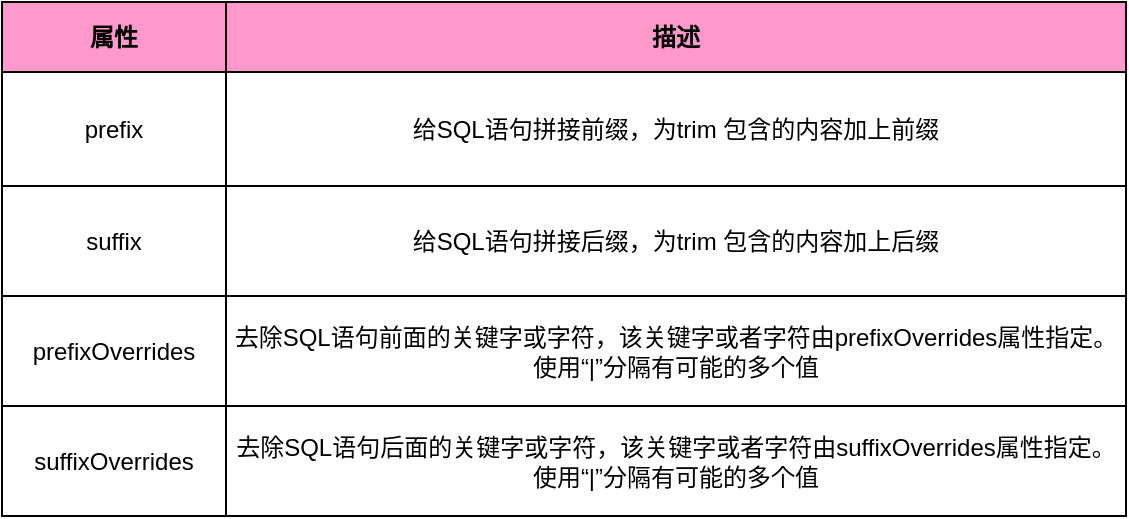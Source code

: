 <mxfile version="21.7.5" type="github">
  <diagram name="动态 trim" id="8cU1o1lWuMe0GgKudyYO">
    <mxGraphModel dx="619" dy="328" grid="0" gridSize="10" guides="1" tooltips="1" connect="1" arrows="1" fold="1" page="1" pageScale="1" pageWidth="1920" pageHeight="1200" math="0" shadow="0">
      <root>
        <mxCell id="0" />
        <mxCell id="1" parent="0" />
        <mxCell id="8uMtiOe3ULMGi9ouoPBf-1" value="" style="childLayout=tableLayout;recursiveResize=0;shadow=0;fillColor=none;" vertex="1" parent="1">
          <mxGeometry x="180" y="94" width="562" height="257" as="geometry" />
        </mxCell>
        <mxCell id="8uMtiOe3ULMGi9ouoPBf-2" value="" style="shape=tableRow;horizontal=0;startSize=0;swimlaneHead=0;swimlaneBody=0;top=0;left=0;bottom=0;right=0;dropTarget=0;collapsible=0;recursiveResize=0;expand=0;fontStyle=0;fillColor=none;strokeColor=inherit;" vertex="1" parent="8uMtiOe3ULMGi9ouoPBf-1">
          <mxGeometry width="562" height="35" as="geometry" />
        </mxCell>
        <mxCell id="8uMtiOe3ULMGi9ouoPBf-3" value="属性" style="connectable=0;recursiveResize=0;strokeColor=inherit;fillColor=#FF99CC;align=center;whiteSpace=wrap;html=1;fontStyle=1" vertex="1" parent="8uMtiOe3ULMGi9ouoPBf-2">
          <mxGeometry width="112" height="35" as="geometry">
            <mxRectangle width="112" height="35" as="alternateBounds" />
          </mxGeometry>
        </mxCell>
        <mxCell id="8uMtiOe3ULMGi9ouoPBf-4" value="描述" style="connectable=0;recursiveResize=0;strokeColor=inherit;fillColor=#FF99CC;align=center;whiteSpace=wrap;html=1;fontStyle=1" vertex="1" parent="8uMtiOe3ULMGi9ouoPBf-2">
          <mxGeometry x="112" width="450" height="35" as="geometry">
            <mxRectangle width="450" height="35" as="alternateBounds" />
          </mxGeometry>
        </mxCell>
        <mxCell id="8uMtiOe3ULMGi9ouoPBf-10" style="shape=tableRow;horizontal=0;startSize=0;swimlaneHead=0;swimlaneBody=0;top=0;left=0;bottom=0;right=0;dropTarget=0;collapsible=0;recursiveResize=0;expand=0;fontStyle=0;fillColor=none;strokeColor=inherit;" vertex="1" parent="8uMtiOe3ULMGi9ouoPBf-1">
          <mxGeometry y="35" width="562" height="57" as="geometry" />
        </mxCell>
        <mxCell id="8uMtiOe3ULMGi9ouoPBf-11" value="prefix" style="connectable=0;recursiveResize=0;strokeColor=inherit;fillColor=none;align=center;whiteSpace=wrap;html=1;" vertex="1" parent="8uMtiOe3ULMGi9ouoPBf-10">
          <mxGeometry width="112" height="57" as="geometry">
            <mxRectangle width="112" height="57" as="alternateBounds" />
          </mxGeometry>
        </mxCell>
        <mxCell id="8uMtiOe3ULMGi9ouoPBf-12" value="给SQL语句拼接前缀，为trim 包含的内容加上前缀" style="connectable=0;recursiveResize=0;strokeColor=inherit;fillColor=none;align=center;whiteSpace=wrap;html=1;" vertex="1" parent="8uMtiOe3ULMGi9ouoPBf-10">
          <mxGeometry x="112" width="450" height="57" as="geometry">
            <mxRectangle width="450" height="57" as="alternateBounds" />
          </mxGeometry>
        </mxCell>
        <mxCell id="8uMtiOe3ULMGi9ouoPBf-6" style="shape=tableRow;horizontal=0;startSize=0;swimlaneHead=0;swimlaneBody=0;top=0;left=0;bottom=0;right=0;dropTarget=0;collapsible=0;recursiveResize=0;expand=0;fontStyle=0;fillColor=none;strokeColor=inherit;" vertex="1" parent="8uMtiOe3ULMGi9ouoPBf-1">
          <mxGeometry y="92" width="562" height="55" as="geometry" />
        </mxCell>
        <mxCell id="8uMtiOe3ULMGi9ouoPBf-7" value="suffix" style="connectable=0;recursiveResize=0;strokeColor=inherit;fillColor=none;align=center;whiteSpace=wrap;html=1;" vertex="1" parent="8uMtiOe3ULMGi9ouoPBf-6">
          <mxGeometry width="112" height="55" as="geometry">
            <mxRectangle width="112" height="55" as="alternateBounds" />
          </mxGeometry>
        </mxCell>
        <mxCell id="8uMtiOe3ULMGi9ouoPBf-8" value="给SQL语句拼接后缀，为trim 包含的内容加上后缀" style="connectable=0;recursiveResize=0;strokeColor=inherit;fillColor=none;align=center;whiteSpace=wrap;html=1;" vertex="1" parent="8uMtiOe3ULMGi9ouoPBf-6">
          <mxGeometry x="112" width="450" height="55" as="geometry">
            <mxRectangle width="450" height="55" as="alternateBounds" />
          </mxGeometry>
        </mxCell>
        <mxCell id="8uMtiOe3ULMGi9ouoPBf-20" style="shape=tableRow;horizontal=0;startSize=0;swimlaneHead=0;swimlaneBody=0;top=0;left=0;bottom=0;right=0;dropTarget=0;collapsible=0;recursiveResize=0;expand=0;fontStyle=0;fillColor=none;strokeColor=inherit;" vertex="1" parent="8uMtiOe3ULMGi9ouoPBf-1">
          <mxGeometry y="147" width="562" height="55" as="geometry" />
        </mxCell>
        <mxCell id="8uMtiOe3ULMGi9ouoPBf-21" value="prefixOverrides" style="connectable=0;recursiveResize=0;strokeColor=inherit;fillColor=none;align=center;whiteSpace=wrap;html=1;" vertex="1" parent="8uMtiOe3ULMGi9ouoPBf-20">
          <mxGeometry width="112" height="55" as="geometry">
            <mxRectangle width="112" height="55" as="alternateBounds" />
          </mxGeometry>
        </mxCell>
        <mxCell id="8uMtiOe3ULMGi9ouoPBf-22" value="去除SQL语句前面的关键字或字符，该关键字或者字符由prefixOverrides属性指定。使用“|”分隔有可能的多个值" style="connectable=0;recursiveResize=0;strokeColor=inherit;fillColor=none;align=center;whiteSpace=wrap;html=1;" vertex="1" parent="8uMtiOe3ULMGi9ouoPBf-20">
          <mxGeometry x="112" width="450" height="55" as="geometry">
            <mxRectangle width="450" height="55" as="alternateBounds" />
          </mxGeometry>
        </mxCell>
        <mxCell id="8uMtiOe3ULMGi9ouoPBf-23" style="shape=tableRow;horizontal=0;startSize=0;swimlaneHead=0;swimlaneBody=0;top=0;left=0;bottom=0;right=0;dropTarget=0;collapsible=0;recursiveResize=0;expand=0;fontStyle=0;fillColor=none;strokeColor=inherit;" vertex="1" parent="8uMtiOe3ULMGi9ouoPBf-1">
          <mxGeometry y="202" width="562" height="55" as="geometry" />
        </mxCell>
        <mxCell id="8uMtiOe3ULMGi9ouoPBf-24" value="suffixOverrides" style="connectable=0;recursiveResize=0;strokeColor=inherit;fillColor=none;align=center;whiteSpace=wrap;html=1;" vertex="1" parent="8uMtiOe3ULMGi9ouoPBf-23">
          <mxGeometry width="112" height="55" as="geometry">
            <mxRectangle width="112" height="55" as="alternateBounds" />
          </mxGeometry>
        </mxCell>
        <mxCell id="8uMtiOe3ULMGi9ouoPBf-25" value="去除SQL语句后面的关键字或字符，该关键字或者字符由suffixOverrides属性指定。使用“|”分隔有可能的多个值" style="connectable=0;recursiveResize=0;strokeColor=inherit;fillColor=none;align=center;whiteSpace=wrap;html=1;" vertex="1" parent="8uMtiOe3ULMGi9ouoPBf-23">
          <mxGeometry x="112" width="450" height="55" as="geometry">
            <mxRectangle width="450" height="55" as="alternateBounds" />
          </mxGeometry>
        </mxCell>
      </root>
    </mxGraphModel>
  </diagram>
</mxfile>
